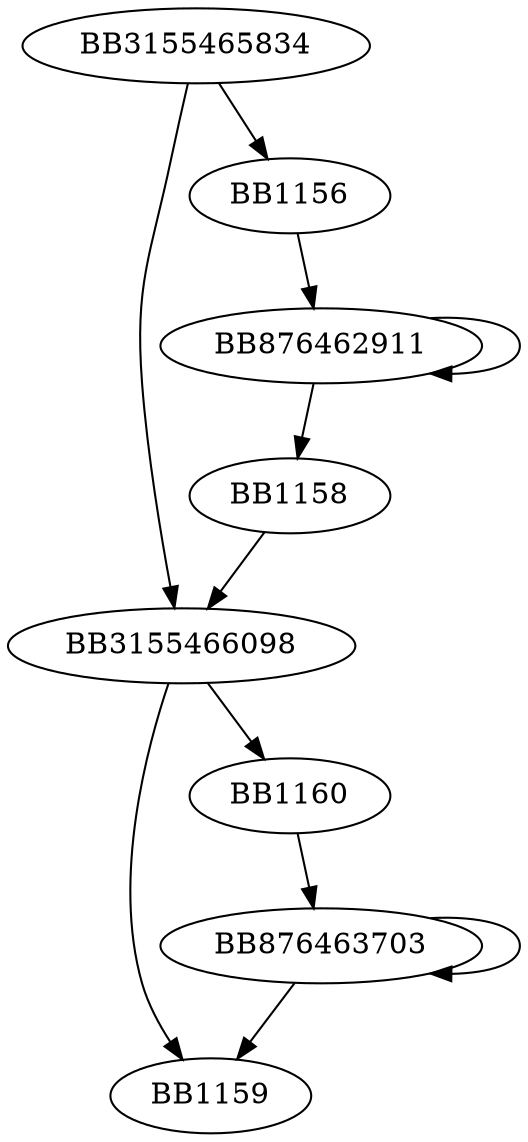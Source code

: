 digraph G{
	BB3155465834->BB3155466098;
	BB3155465834->BB1156;
	BB1156->BB876462911;
	BB876462911->BB1158;
	BB876462911->BB876462911;
	BB1158->BB3155466098;
	BB3155466098->BB1159;
	BB3155466098->BB1160;
	BB1160->BB876463703;
	BB876463703->BB1159;
	BB876463703->BB876463703;
}
